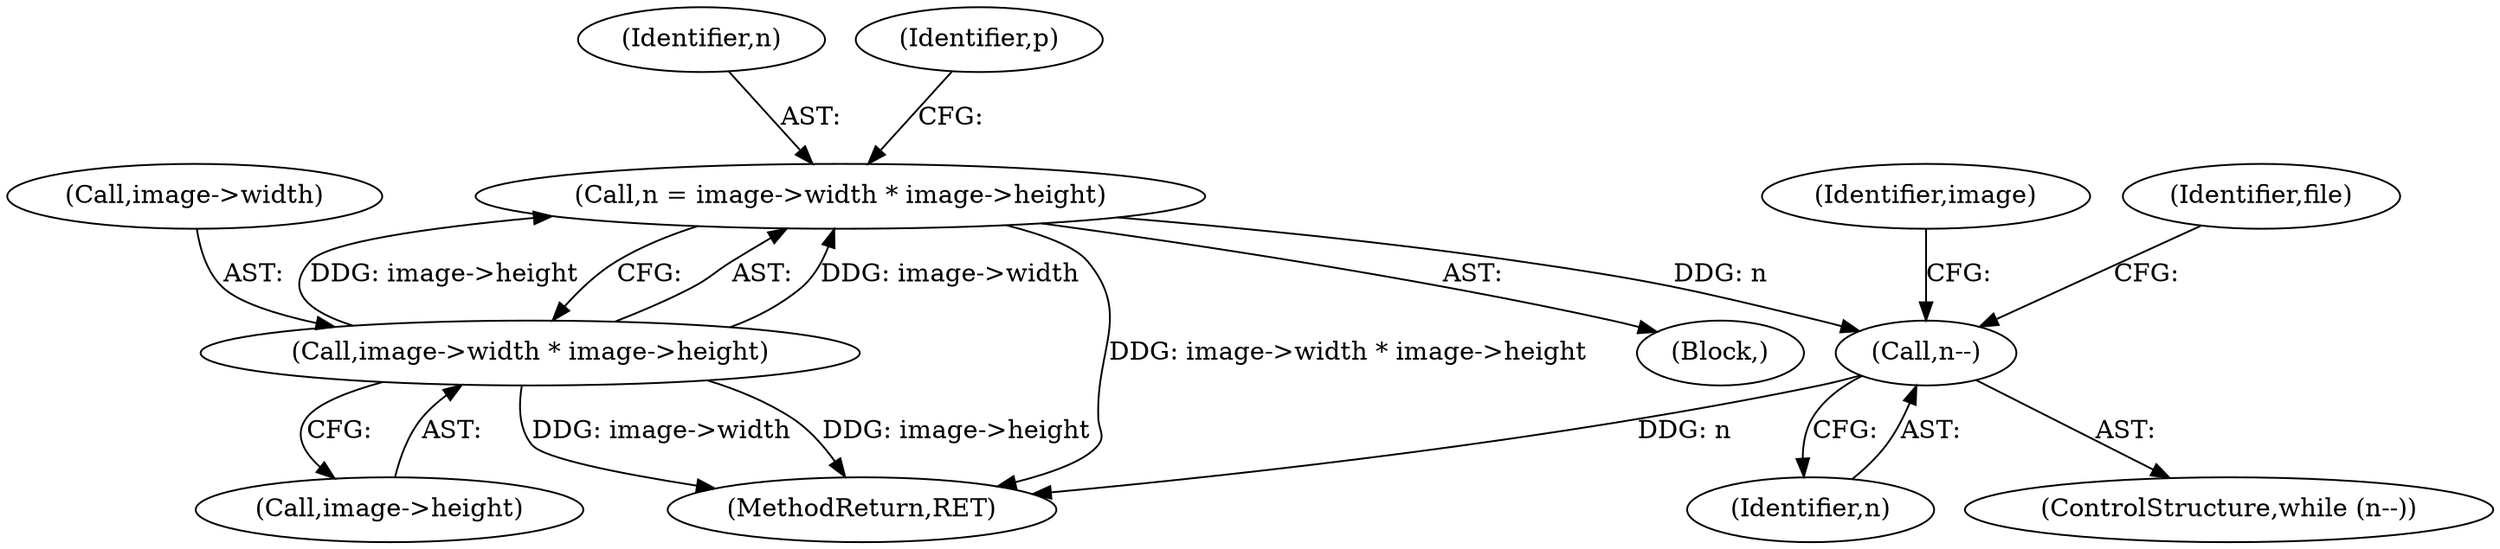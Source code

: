 digraph "0_wayland_5d201df72f3d4f4cb8b8f75f980169b03507da38_0@integer" {
"1000277" [label="(Call,n = image->width * image->height)"];
"1000279" [label="(Call,image->width * image->height)"];
"1000292" [label="(Call,n--)"];
"1000283" [label="(Call,image->height)"];
"1000308" [label="(Identifier,image)"];
"1000293" [label="(Identifier,n)"];
"1000291" [label="(ControlStructure,while (n--))"];
"1000280" [label="(Call,image->width)"];
"1000278" [label="(Identifier,n)"];
"1000292" [label="(Call,n--)"];
"1000287" [label="(Identifier,p)"];
"1000106" [label="(Block,)"];
"1000277" [label="(Call,n = image->width * image->height)"];
"1000309" [label="(MethodReturn,RET)"];
"1000279" [label="(Call,image->width * image->height)"];
"1000298" [label="(Identifier,file)"];
"1000277" -> "1000106"  [label="AST: "];
"1000277" -> "1000279"  [label="CFG: "];
"1000278" -> "1000277"  [label="AST: "];
"1000279" -> "1000277"  [label="AST: "];
"1000287" -> "1000277"  [label="CFG: "];
"1000277" -> "1000309"  [label="DDG: image->width * image->height"];
"1000279" -> "1000277"  [label="DDG: image->width"];
"1000279" -> "1000277"  [label="DDG: image->height"];
"1000277" -> "1000292"  [label="DDG: n"];
"1000279" -> "1000283"  [label="CFG: "];
"1000280" -> "1000279"  [label="AST: "];
"1000283" -> "1000279"  [label="AST: "];
"1000279" -> "1000309"  [label="DDG: image->width"];
"1000279" -> "1000309"  [label="DDG: image->height"];
"1000292" -> "1000291"  [label="AST: "];
"1000292" -> "1000293"  [label="CFG: "];
"1000293" -> "1000292"  [label="AST: "];
"1000298" -> "1000292"  [label="CFG: "];
"1000308" -> "1000292"  [label="CFG: "];
"1000292" -> "1000309"  [label="DDG: n"];
}
